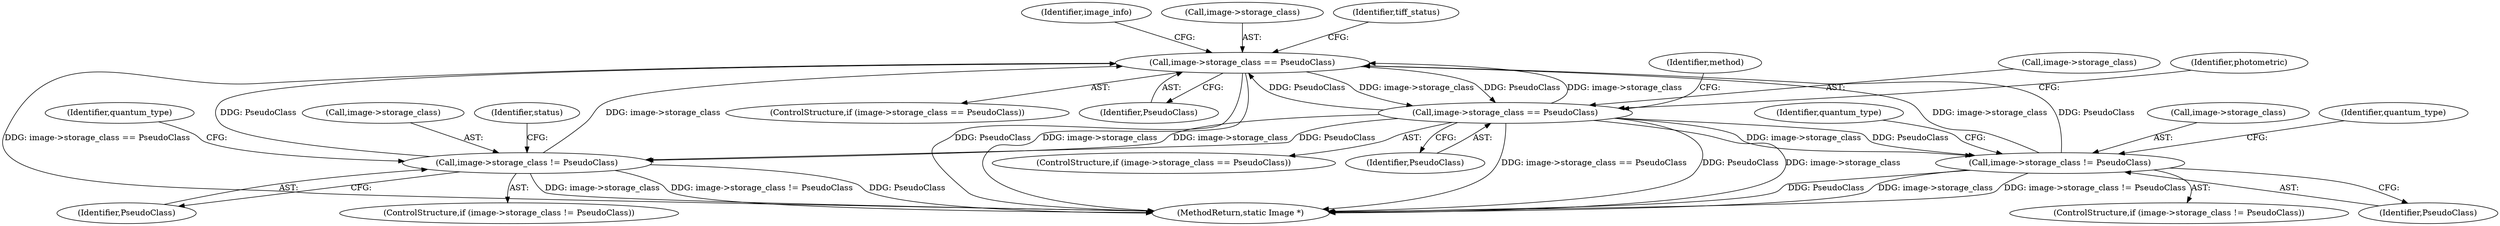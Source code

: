 digraph "0_ImageMagick_c073a7712d82476b5fbee74856c46b88af9c3175@pointer" {
"1001168" [label="(Call,image->storage_class == PseudoClass)"];
"1001611" [label="(Call,image->storage_class == PseudoClass)"];
"1001168" [label="(Call,image->storage_class == PseudoClass)"];
"1001788" [label="(Call,image->storage_class != PseudoClass)"];
"1001745" [label="(Call,image->storage_class != PseudoClass)"];
"1001167" [label="(ControlStructure,if (image->storage_class == PseudoClass))"];
"1001617" [label="(Identifier,method)"];
"1001168" [label="(Call,image->storage_class == PseudoClass)"];
"1001749" [label="(Identifier,PseudoClass)"];
"1001789" [label="(Call,image->storage_class)"];
"1001611" [label="(Call,image->storage_class == PseudoClass)"];
"1001746" [label="(Call,image->storage_class)"];
"1001615" [label="(Identifier,PseudoClass)"];
"1001324" [label="(Identifier,image_info)"];
"1003421" [label="(MethodReturn,static Image *)"];
"1001610" [label="(ControlStructure,if (image->storage_class == PseudoClass))"];
"1001169" [label="(Call,image->storage_class)"];
"1001172" [label="(Identifier,PseudoClass)"];
"1001752" [label="(Identifier,quantum_type)"];
"1001792" [label="(Identifier,PseudoClass)"];
"1001612" [label="(Call,image->storage_class)"];
"1001788" [label="(Call,image->storage_class != PseudoClass)"];
"1001745" [label="(Call,image->storage_class != PseudoClass)"];
"1001744" [label="(ControlStructure,if (image->storage_class != PseudoClass))"];
"1001809" [label="(Identifier,status)"];
"1001622" [label="(Identifier,photometric)"];
"1001787" [label="(ControlStructure,if (image->storage_class != PseudoClass))"];
"1001773" [label="(Identifier,quantum_type)"];
"1001180" [label="(Identifier,tiff_status)"];
"1001795" [label="(Identifier,quantum_type)"];
"1001168" -> "1001167"  [label="AST: "];
"1001168" -> "1001172"  [label="CFG: "];
"1001169" -> "1001168"  [label="AST: "];
"1001172" -> "1001168"  [label="AST: "];
"1001180" -> "1001168"  [label="CFG: "];
"1001324" -> "1001168"  [label="CFG: "];
"1001168" -> "1003421"  [label="DDG: PseudoClass"];
"1001168" -> "1003421"  [label="DDG: image->storage_class"];
"1001168" -> "1003421"  [label="DDG: image->storage_class == PseudoClass"];
"1001611" -> "1001168"  [label="DDG: image->storage_class"];
"1001611" -> "1001168"  [label="DDG: PseudoClass"];
"1001788" -> "1001168"  [label="DDG: image->storage_class"];
"1001788" -> "1001168"  [label="DDG: PseudoClass"];
"1001745" -> "1001168"  [label="DDG: image->storage_class"];
"1001745" -> "1001168"  [label="DDG: PseudoClass"];
"1001168" -> "1001611"  [label="DDG: image->storage_class"];
"1001168" -> "1001611"  [label="DDG: PseudoClass"];
"1001611" -> "1001610"  [label="AST: "];
"1001611" -> "1001615"  [label="CFG: "];
"1001612" -> "1001611"  [label="AST: "];
"1001615" -> "1001611"  [label="AST: "];
"1001617" -> "1001611"  [label="CFG: "];
"1001622" -> "1001611"  [label="CFG: "];
"1001611" -> "1003421"  [label="DDG: PseudoClass"];
"1001611" -> "1003421"  [label="DDG: image->storage_class"];
"1001611" -> "1003421"  [label="DDG: image->storage_class == PseudoClass"];
"1001611" -> "1001745"  [label="DDG: image->storage_class"];
"1001611" -> "1001745"  [label="DDG: PseudoClass"];
"1001611" -> "1001788"  [label="DDG: image->storage_class"];
"1001611" -> "1001788"  [label="DDG: PseudoClass"];
"1001788" -> "1001787"  [label="AST: "];
"1001788" -> "1001792"  [label="CFG: "];
"1001789" -> "1001788"  [label="AST: "];
"1001792" -> "1001788"  [label="AST: "];
"1001795" -> "1001788"  [label="CFG: "];
"1001809" -> "1001788"  [label="CFG: "];
"1001788" -> "1003421"  [label="DDG: PseudoClass"];
"1001788" -> "1003421"  [label="DDG: image->storage_class"];
"1001788" -> "1003421"  [label="DDG: image->storage_class != PseudoClass"];
"1001745" -> "1001744"  [label="AST: "];
"1001745" -> "1001749"  [label="CFG: "];
"1001746" -> "1001745"  [label="AST: "];
"1001749" -> "1001745"  [label="AST: "];
"1001752" -> "1001745"  [label="CFG: "];
"1001773" -> "1001745"  [label="CFG: "];
"1001745" -> "1003421"  [label="DDG: PseudoClass"];
"1001745" -> "1003421"  [label="DDG: image->storage_class"];
"1001745" -> "1003421"  [label="DDG: image->storage_class != PseudoClass"];
}

